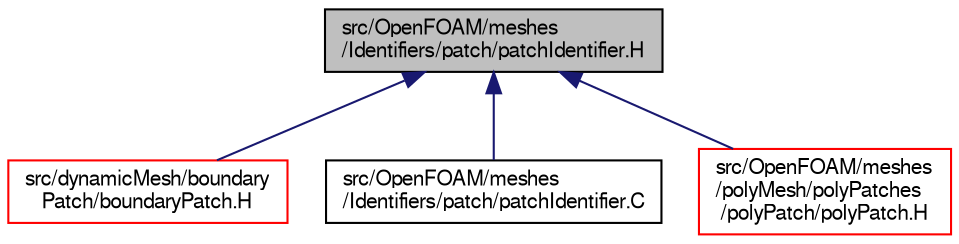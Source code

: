 digraph "src/OpenFOAM/meshes/Identifiers/patch/patchIdentifier.H"
{
  bgcolor="transparent";
  edge [fontname="FreeSans",fontsize="10",labelfontname="FreeSans",labelfontsize="10"];
  node [fontname="FreeSans",fontsize="10",shape=record];
  Node49 [label="src/OpenFOAM/meshes\l/Identifiers/patch/patchIdentifier.H",height=0.2,width=0.4,color="black", fillcolor="grey75", style="filled", fontcolor="black"];
  Node49 -> Node50 [dir="back",color="midnightblue",fontsize="10",style="solid",fontname="FreeSans"];
  Node50 [label="src/dynamicMesh/boundary\lPatch/boundaryPatch.H",height=0.2,width=0.4,color="red",URL="$a00392.html"];
  Node49 -> Node54 [dir="back",color="midnightblue",fontsize="10",style="solid",fontname="FreeSans"];
  Node54 [label="src/OpenFOAM/meshes\l/Identifiers/patch/patchIdentifier.C",height=0.2,width=0.4,color="black",URL="$a11138.html"];
  Node49 -> Node55 [dir="back",color="midnightblue",fontsize="10",style="solid",fontname="FreeSans"];
  Node55 [label="src/OpenFOAM/meshes\l/polyMesh/polyPatches\l/polyPatch/polyPatch.H",height=0.2,width=0.4,color="red",URL="$a11753.html"];
}
